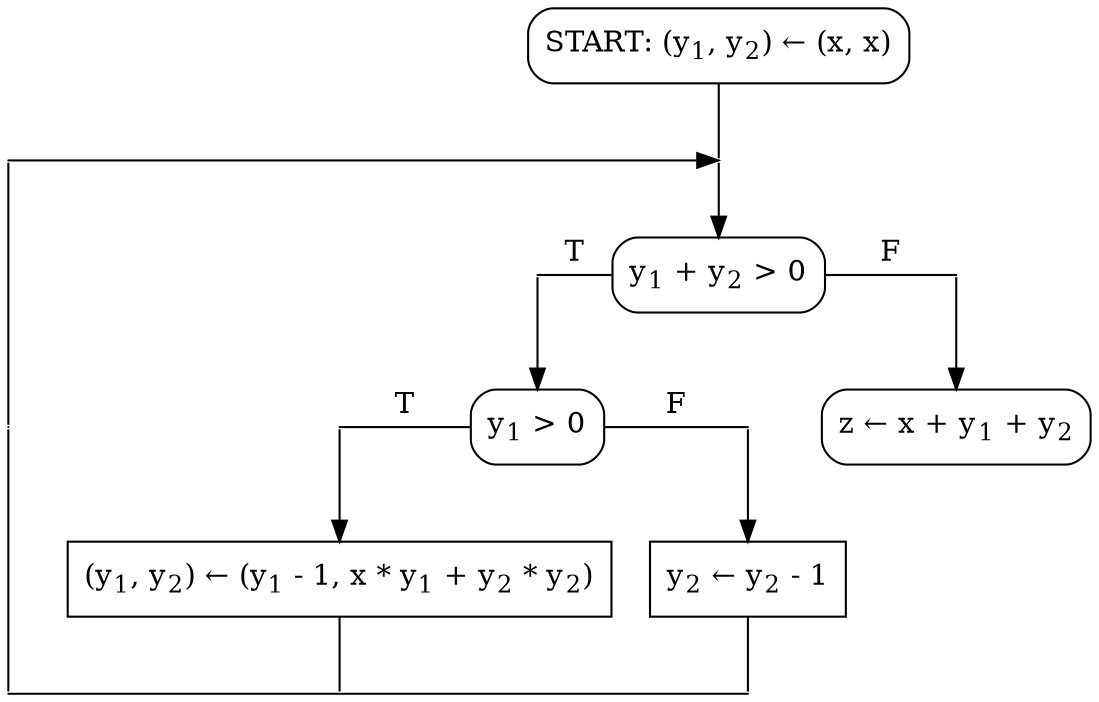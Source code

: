 digraph G{
/* nodes by levels */
node[shape=rectangle];
START[style=rounded, label=<START: (y<sub>1</sub>, y<sub>2</sub>) &larr; (x, x)>];
TEST1[style=rounded, label=<y<sub>1</sub> + y<sub>2</sub> &gt; 0>];
TEST2[style=rounded, label=<y<sub>1</sub> &gt; 0>];
ASSIGN1[label=<y<sub>2</sub> &larr; y<sub>2</sub> - 1>];
ASSIGN2[label=<(y<sub>1</sub>, y<sub>2</sub>) &larr; (y<sub>1</sub> - 1, x * y<sub>1</sub> + y<sub>2</sub> * y<sub>2</sub>)>];
HALT[style=rounded, label=<z &larr; x + y<sub>1</sub> + y<sub>2</sub>>];

/* edges */
node [shape=point, width=0];
START -> p2 [weight=8, arrowhead=none]; p2 -> TEST1 [weight=8];
{rank = same; p1 -> p2; }
p1 -> p10 [weight=8, arrowhead=none];
{rank = same; p3 -> TEST1 [label="T", arrowhead=none]; TEST1 -> p4 [label="F", arrowhead=none]; }
p3 -> TEST2 [weight=8];
p4 -> HALT [weight=8];

p10 -> p5 [weight=8, style="invis"];
p5 -> TEST2 [label="T", arrowhead=none];
TEST2 -> p6 [label="F", arrowhead=none];
p6 -> HALT [weight=8, style="invis"];
{rank = same; p10; p5; TEST2; p6; HALT; }
p5 -> ASSIGN2 [weight=12];
p6 -> ASSIGN1 [weight=8];
p10 -> p7 [weight=10, arrowhead=none];
{rank=same; ASSIGN2; ASSIGN1; }
ASSIGN2 -> p8 [weight=8, arrowhead=none];
ASSIGN1 -> p9 [weight=8, arrowhead=none];
{ rank=same; p7 -> p8 [arrowhead=none]; p8 -> p9 [arrowhead=none]; }
}
